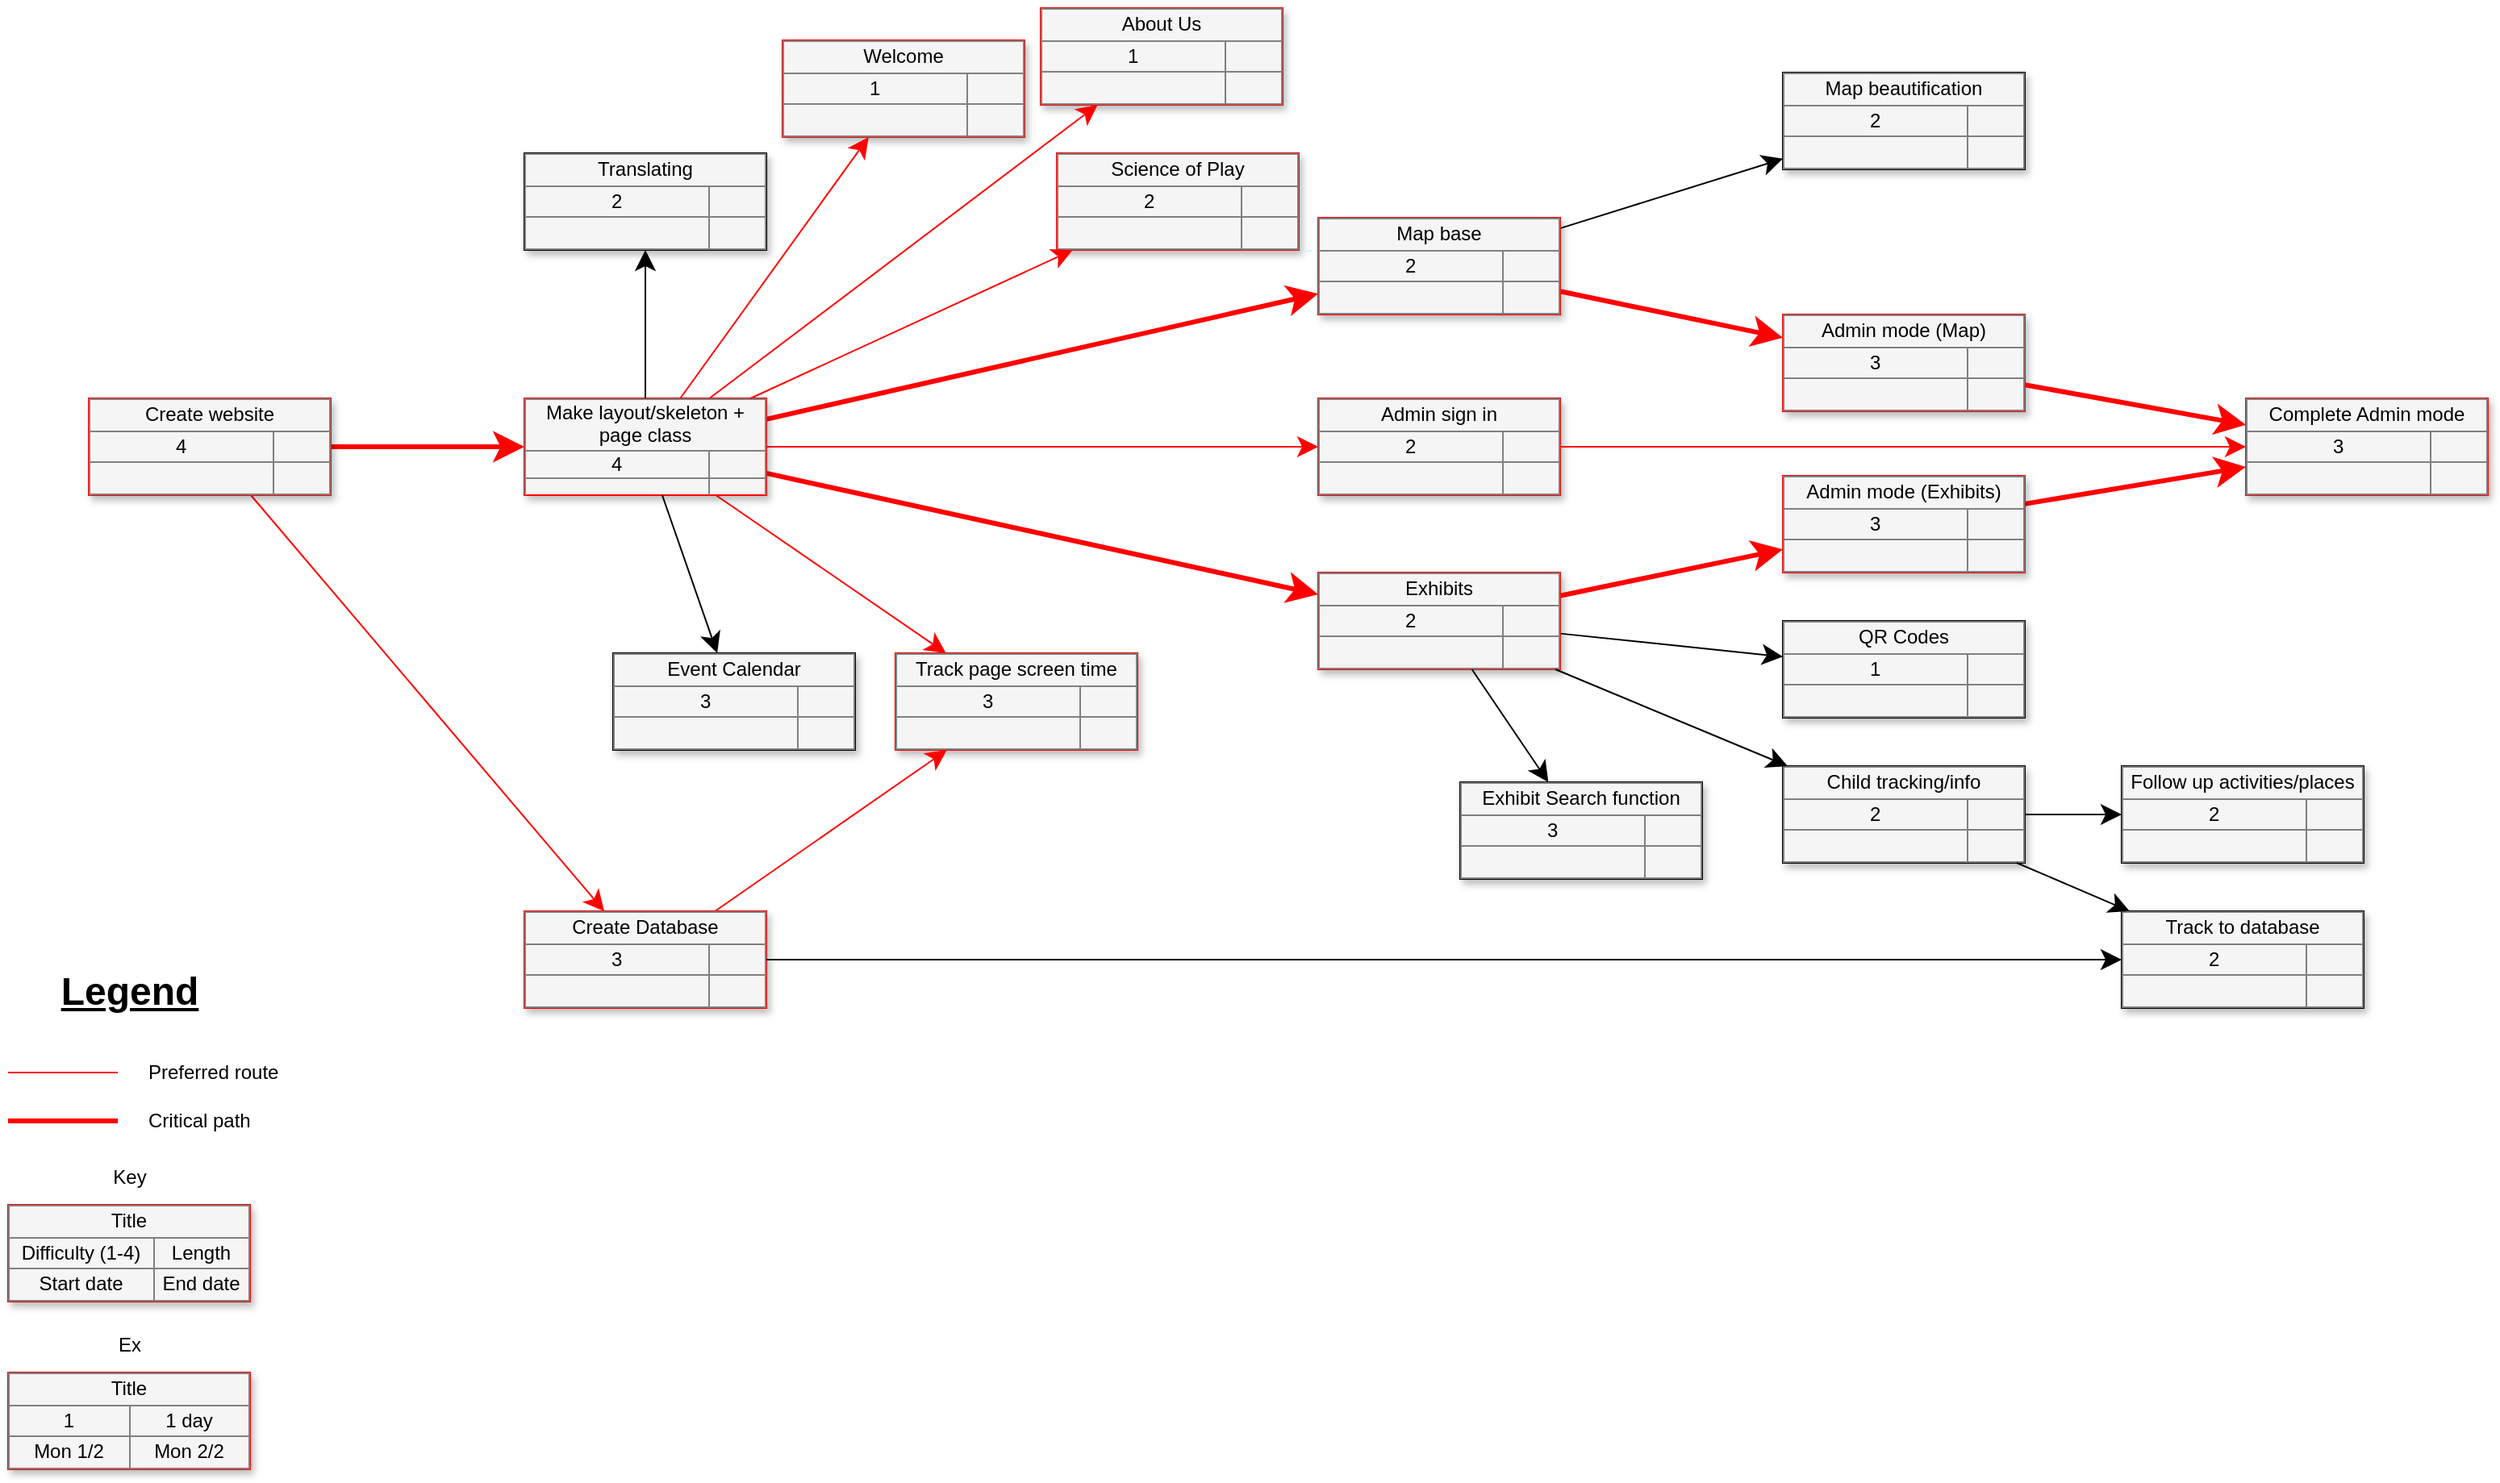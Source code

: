 <mxfile version="23.1.3" type="github">
  <diagram name="Page-1" id="J03XFwXeaJ3_T0vlT2W6">
    <mxGraphModel dx="2068" dy="908" grid="1" gridSize="10" guides="1" tooltips="1" connect="1" arrows="1" fold="1" page="1" pageScale="1" pageWidth="850" pageHeight="1100" math="0" shadow="0">
      <root>
        <mxCell id="0" />
        <mxCell id="1" parent="0" />
        <mxCell id="STabTnl1CdR23ZgxqfIc-58" style="edgeStyle=none;curved=1;html=1;startSize=10;endArrow=classic;endFill=1;endSize=10;strokeColor=#FF0000;strokeWidth=1;fontSize=12;" parent="1" source="STabTnl1CdR23ZgxqfIc-80" target="STabTnl1CdR23ZgxqfIc-75" edge="1">
          <mxGeometry relative="1" as="geometry" />
        </mxCell>
        <mxCell id="STabTnl1CdR23ZgxqfIc-59" style="edgeStyle=none;curved=1;html=1;startSize=10;endArrow=classic;endFill=1;endSize=10;strokeColor=#FF0000;strokeWidth=3;fontSize=12;" parent="1" source="STabTnl1CdR23ZgxqfIc-61" target="STabTnl1CdR23ZgxqfIc-80" edge="1">
          <mxGeometry relative="1" as="geometry" />
        </mxCell>
        <mxCell id="STabTnl1CdR23ZgxqfIc-60" style="edgeStyle=none;curved=1;html=1;startSize=10;endArrow=classic;endFill=1;endSize=10;strokeWidth=1;fontSize=12;strokeColor=#FF0000;" parent="1" source="STabTnl1CdR23ZgxqfIc-61" target="STabTnl1CdR23ZgxqfIc-83" edge="1">
          <mxGeometry relative="1" as="geometry" />
        </mxCell>
        <mxCell id="STabTnl1CdR23ZgxqfIc-61" value="&lt;table border=&quot;1&quot; width=&quot;100%&quot; style=&quot;width: 100% ; height: 100% ; border-collapse: collapse&quot;&gt;&lt;tbody&gt;&lt;tr&gt;&lt;td colspan=&quot;2&quot; align=&quot;center&quot;&gt;&lt;font style=&quot;font-size: 12px;&quot;&gt;Create website&lt;/font&gt;&lt;/td&gt;&lt;/tr&gt;&lt;tr&gt;&lt;td align=&quot;center&quot;&gt;4&lt;/td&gt;&lt;td align=&quot;center&quot;&gt;&lt;br&gt;&lt;/td&gt;&lt;/tr&gt;&lt;tr&gt;&lt;td align=&quot;center&quot;&gt;&lt;br&gt;&lt;/td&gt;&lt;td align=&quot;center&quot;&gt;&lt;br&gt;&lt;/td&gt;&lt;/tr&gt;&lt;/tbody&gt;&lt;/table&gt;" style="text;html=1;strokeColor=#FF0000;fillColor=#f5f5f5;overflow=fill;rounded=0;shadow=1;fontSize=12;align=center;" parent="1" vertex="1">
          <mxGeometry x="100" y="402" width="150" height="60" as="geometry" />
        </mxCell>
        <mxCell id="STabTnl1CdR23ZgxqfIc-62" style="edgeStyle=none;curved=1;html=1;startSize=10;endArrow=classic;endFill=1;endSize=10;strokeColor=#FF0000;strokeWidth=1;fontSize=12;" parent="1" edge="1">
          <mxGeometry relative="1" as="geometry">
            <mxPoint x="1512" y="970" as="targetPoint" />
          </mxGeometry>
        </mxCell>
        <mxCell id="STabTnl1CdR23ZgxqfIc-64" style="edgeStyle=none;curved=1;html=1;startSize=10;endArrow=classic;endFill=1;endSize=10;strokeColor=#FF0000;strokeWidth=1;fontSize=12;" parent="1" edge="1">
          <mxGeometry relative="1" as="geometry">
            <mxPoint x="1512" y="828" as="targetPoint" />
          </mxGeometry>
        </mxCell>
        <mxCell id="STabTnl1CdR23ZgxqfIc-67" style="edgeStyle=none;curved=1;html=1;startSize=10;endArrow=classic;endFill=1;endSize=10;strokeColor=#FF0000;strokeWidth=1;fontSize=12;" parent="1" edge="1">
          <mxGeometry relative="1" as="geometry">
            <mxPoint x="1512" y="656" as="targetPoint" />
          </mxGeometry>
        </mxCell>
        <mxCell id="STabTnl1CdR23ZgxqfIc-70" value="&lt;table border=&quot;1&quot; width=&quot;100%&quot; style=&quot;width: 100% ; height: 100% ; border-collapse: collapse&quot;&gt;&lt;tbody&gt;&lt;tr&gt;&lt;td colspan=&quot;2&quot; align=&quot;center&quot;&gt;Complete Admin mode&lt;/td&gt;&lt;/tr&gt;&lt;tr&gt;&lt;td align=&quot;center&quot;&gt;3&lt;/td&gt;&lt;td align=&quot;center&quot;&gt;&lt;/td&gt;&lt;/tr&gt;&lt;tr&gt;&lt;td align=&quot;center&quot;&gt;&lt;/td&gt;&lt;td align=&quot;center&quot;&gt;&lt;br&gt;&lt;/td&gt;&lt;/tr&gt;&lt;/tbody&gt;&lt;/table&gt;" style="text;html=1;strokeColor=#FF0000;fillColor=#f5f5f5;overflow=fill;rounded=0;shadow=1;fontSize=12;align=center;" parent="1" vertex="1">
          <mxGeometry x="1437" y="402" width="150" height="60" as="geometry" />
        </mxCell>
        <mxCell id="STabTnl1CdR23ZgxqfIc-72" value="&lt;table border=&quot;1&quot; width=&quot;100%&quot; style=&quot;width: 100% ; height: 100% ; border-collapse: collapse&quot;&gt;&lt;tbody&gt;&lt;tr&gt;&lt;td colspan=&quot;2&quot; align=&quot;center&quot;&gt;Track page screen time&lt;/td&gt;&lt;/tr&gt;&lt;tr&gt;&lt;td align=&quot;center&quot;&gt;3&lt;/td&gt;&lt;td align=&quot;center&quot;&gt;&lt;/td&gt;&lt;/tr&gt;&lt;tr&gt;&lt;td align=&quot;center&quot;&gt;&lt;/td&gt;&lt;td align=&quot;center&quot;&gt;&lt;br&gt;&lt;/td&gt;&lt;/tr&gt;&lt;/tbody&gt;&lt;/table&gt;" style="text;html=1;strokeColor=#FF0000;fillColor=#f5f5f5;overflow=fill;rounded=0;shadow=1;fontSize=12;align=center;" parent="1" vertex="1">
          <mxGeometry x="600" y="560" width="150" height="60" as="geometry" />
        </mxCell>
        <mxCell id="STabTnl1CdR23ZgxqfIc-73" style="edgeStyle=none;curved=1;html=1;startSize=10;endArrow=classic;endFill=1;endSize=10;strokeColor=#000000;strokeWidth=1;fontSize=12;" parent="1" source="STabTnl1CdR23ZgxqfIc-74" target="STabTnl1CdR23ZgxqfIc-96" edge="1">
          <mxGeometry relative="1" as="geometry" />
        </mxCell>
        <mxCell id="STabTnl1CdR23ZgxqfIc-74" value="&lt;table border=&quot;1&quot; width=&quot;100%&quot; style=&quot;width: 100% ; height: 100% ; border-collapse: collapse&quot;&gt;&lt;tbody&gt;&lt;tr&gt;&lt;td colspan=&quot;2&quot; align=&quot;center&quot;&gt;Exhibits&lt;/td&gt;&lt;/tr&gt;&lt;tr&gt;&lt;td align=&quot;center&quot;&gt;2&lt;/td&gt;&lt;td align=&quot;center&quot;&gt;&lt;/td&gt;&lt;/tr&gt;&lt;tr&gt;&lt;td align=&quot;center&quot;&gt;&lt;/td&gt;&lt;td align=&quot;center&quot;&gt;&lt;br&gt;&lt;/td&gt;&lt;/tr&gt;&lt;/tbody&gt;&lt;/table&gt;" style="text;html=1;strokeColor=#FF0000;fillColor=#f5f5f5;overflow=fill;rounded=0;shadow=1;fontSize=12;align=center;" parent="1" vertex="1">
          <mxGeometry x="862" y="510" width="150" height="60" as="geometry" />
        </mxCell>
        <mxCell id="STabTnl1CdR23ZgxqfIc-75" value="&lt;table border=&quot;1&quot; width=&quot;100%&quot; style=&quot;width: 100% ; height: 100% ; border-collapse: collapse&quot;&gt;&lt;tbody&gt;&lt;tr&gt;&lt;td colspan=&quot;2&quot; align=&quot;center&quot;&gt;Admin sign in&lt;/td&gt;&lt;/tr&gt;&lt;tr&gt;&lt;td align=&quot;center&quot;&gt;2&lt;/td&gt;&lt;td align=&quot;center&quot;&gt;&lt;br&gt;&lt;/td&gt;&lt;/tr&gt;&lt;tr&gt;&lt;td align=&quot;center&quot;&gt;&lt;/td&gt;&lt;td align=&quot;center&quot;&gt;&lt;br&gt;&lt;/td&gt;&lt;/tr&gt;&lt;/tbody&gt;&lt;/table&gt;" style="text;html=1;strokeColor=#FF0000;fillColor=#f5f5f5;overflow=fill;rounded=0;shadow=1;fontSize=12;align=center;" parent="1" vertex="1">
          <mxGeometry x="862" y="402" width="150" height="60" as="geometry" />
        </mxCell>
        <mxCell id="STabTnl1CdR23ZgxqfIc-76" style="edgeStyle=none;curved=1;html=1;startSize=10;endArrow=classic;endFill=1;endSize=10;strokeColor=#FF0000;strokeWidth=3;fontSize=12;" parent="1" source="STabTnl1CdR23ZgxqfIc-80" target="STabTnl1CdR23ZgxqfIc-85" edge="1">
          <mxGeometry relative="1" as="geometry" />
        </mxCell>
        <mxCell id="STabTnl1CdR23ZgxqfIc-77" style="edgeStyle=none;curved=1;html=1;startSize=10;endArrow=classic;endFill=1;endSize=10;strokeColor=#FF0000;strokeWidth=3;fontSize=12;" parent="1" source="STabTnl1CdR23ZgxqfIc-80" target="STabTnl1CdR23ZgxqfIc-74" edge="1">
          <mxGeometry relative="1" as="geometry">
            <mxPoint x="527" y="797.751" as="sourcePoint" />
          </mxGeometry>
        </mxCell>
        <mxCell id="STabTnl1CdR23ZgxqfIc-79" style="edgeStyle=none;curved=1;html=1;startSize=10;endArrow=classic;endFill=1;endSize=10;strokeWidth=1;fontSize=12;strokeColor=#FF0000;" parent="1" source="STabTnl1CdR23ZgxqfIc-80" target="STabTnl1CdR23ZgxqfIc-72" edge="1">
          <mxGeometry relative="1" as="geometry" />
        </mxCell>
        <mxCell id="STabTnl1CdR23ZgxqfIc-80" value="&lt;table border=&quot;1&quot; width=&quot;100%&quot; style=&quot;width: 100% ; height: 100% ; border-collapse: collapse&quot;&gt;&lt;tbody&gt;&lt;tr&gt;&lt;td colspan=&quot;2&quot; align=&quot;center&quot;&gt;Make layout/skeleton +&lt;br&gt;page class&lt;/td&gt;&lt;/tr&gt;&lt;tr&gt;&lt;td align=&quot;center&quot;&gt;4&lt;/td&gt;&lt;td align=&quot;center&quot;&gt;&lt;br&gt;&lt;/td&gt;&lt;/tr&gt;&lt;tr&gt;&lt;td align=&quot;center&quot;&gt;&lt;/td&gt;&lt;td align=&quot;center&quot;&gt;&lt;br&gt;&lt;/td&gt;&lt;/tr&gt;&lt;/tbody&gt;&lt;/table&gt;" style="text;html=1;strokeColor=#FF0000;fillColor=#f5f5f5;overflow=fill;rounded=0;shadow=1;fontSize=12;align=center;" parent="1" vertex="1">
          <mxGeometry x="370" y="402.0" width="150" height="60" as="geometry" />
        </mxCell>
        <mxCell id="STabTnl1CdR23ZgxqfIc-82" style="edgeStyle=none;curved=1;html=1;startSize=10;endArrow=classic;endFill=1;endSize=10;strokeWidth=1;fontSize=12;strokeColor=#FF0000;" parent="1" source="STabTnl1CdR23ZgxqfIc-83" target="STabTnl1CdR23ZgxqfIc-72" edge="1">
          <mxGeometry relative="1" as="geometry" />
        </mxCell>
        <mxCell id="STabTnl1CdR23ZgxqfIc-83" value="&lt;table border=&quot;1&quot; width=&quot;100%&quot; style=&quot;width: 100% ; height: 100% ; border-collapse: collapse&quot;&gt;&lt;tbody&gt;&lt;tr&gt;&lt;td colspan=&quot;2&quot; align=&quot;center&quot;&gt;Create Database&lt;/td&gt;&lt;/tr&gt;&lt;tr&gt;&lt;td align=&quot;center&quot;&gt;3&lt;/td&gt;&lt;td align=&quot;center&quot;&gt;&lt;br&gt;&lt;/td&gt;&lt;/tr&gt;&lt;tr&gt;&lt;td align=&quot;center&quot;&gt;&lt;/td&gt;&lt;td align=&quot;center&quot;&gt;&lt;br&gt;&lt;/td&gt;&lt;/tr&gt;&lt;/tbody&gt;&lt;/table&gt;" style="text;html=1;strokeColor=#FF0000;fillColor=#f5f5f5;overflow=fill;rounded=0;shadow=1;fontSize=12;align=center;" parent="1" vertex="1">
          <mxGeometry x="370" y="720" width="150" height="60" as="geometry" />
        </mxCell>
        <mxCell id="STabTnl1CdR23ZgxqfIc-84" style="edgeStyle=none;curved=1;html=1;startSize=10;endArrow=classic;endFill=1;endSize=10;strokeColor=#000000;strokeWidth=1;fontSize=12;" parent="1" source="STabTnl1CdR23ZgxqfIc-85" target="STabTnl1CdR23ZgxqfIc-94" edge="1">
          <mxGeometry relative="1" as="geometry" />
        </mxCell>
        <mxCell id="STabTnl1CdR23ZgxqfIc-85" value="&lt;table border=&quot;1&quot; width=&quot;100%&quot; style=&quot;width: 100% ; height: 100% ; border-collapse: collapse&quot;&gt;&lt;tbody&gt;&lt;tr&gt;&lt;td colspan=&quot;2&quot; align=&quot;center&quot;&gt;Map base&lt;/td&gt;&lt;/tr&gt;&lt;tr&gt;&lt;td align=&quot;center&quot;&gt;2&lt;/td&gt;&lt;td align=&quot;center&quot;&gt;&lt;/td&gt;&lt;/tr&gt;&lt;tr&gt;&lt;td align=&quot;center&quot;&gt;&lt;/td&gt;&lt;td align=&quot;center&quot;&gt;&lt;br&gt;&lt;/td&gt;&lt;/tr&gt;&lt;/tbody&gt;&lt;/table&gt;" style="text;html=1;strokeColor=#FF0000;fillColor=#f5f5f5;overflow=fill;rounded=0;shadow=1;fontSize=12;align=center;" parent="1" vertex="1">
          <mxGeometry x="862" y="290" width="150" height="60" as="geometry" />
        </mxCell>
        <mxCell id="STabTnl1CdR23ZgxqfIc-88" style="edgeStyle=none;curved=1;html=1;startSize=10;endArrow=classic;endFill=1;endSize=10;strokeColor=#FF0000;strokeWidth=3;fontSize=12;" parent="1" source="STabTnl1CdR23ZgxqfIc-89" target="STabTnl1CdR23ZgxqfIc-70" edge="1">
          <mxGeometry relative="1" as="geometry">
            <mxPoint x="1358.357" y="792" as="targetPoint" />
          </mxGeometry>
        </mxCell>
        <mxCell id="STabTnl1CdR23ZgxqfIc-89" value="&lt;table border=&quot;1&quot; width=&quot;100%&quot; style=&quot;width: 100% ; height: 100% ; border-collapse: collapse&quot;&gt;&lt;tbody&gt;&lt;tr&gt;&lt;td colspan=&quot;2&quot; align=&quot;center&quot;&gt;Admin mode (Exhibits)&lt;/td&gt;&lt;/tr&gt;&lt;tr&gt;&lt;td align=&quot;center&quot;&gt;3&lt;/td&gt;&lt;td align=&quot;center&quot;&gt;&lt;/td&gt;&lt;/tr&gt;&lt;tr&gt;&lt;td align=&quot;center&quot;&gt;&lt;/td&gt;&lt;td align=&quot;center&quot;&gt;&lt;br&gt;&lt;/td&gt;&lt;/tr&gt;&lt;/tbody&gt;&lt;/table&gt;" style="text;html=1;strokeColor=#FF0000;fillColor=#f5f5f5;overflow=fill;rounded=0;shadow=1;fontSize=12;align=center;" parent="1" vertex="1">
          <mxGeometry x="1150" y="450" width="150" height="60" as="geometry" />
        </mxCell>
        <mxCell id="STabTnl1CdR23ZgxqfIc-94" value="&lt;table border=&quot;1&quot; width=&quot;100%&quot; style=&quot;width: 100% ; height: 100% ; border-collapse: collapse&quot;&gt;&lt;tbody&gt;&lt;tr&gt;&lt;td colspan=&quot;2&quot; align=&quot;center&quot;&gt;&lt;font style=&quot;font-size: 12px&quot;&gt;Map beautification&lt;/font&gt;&lt;/td&gt;&lt;/tr&gt;&lt;tr&gt;&lt;td align=&quot;center&quot;&gt;2&lt;/td&gt;&lt;td align=&quot;center&quot;&gt;&lt;/td&gt;&lt;/tr&gt;&lt;tr&gt;&lt;td align=&quot;center&quot;&gt;&lt;/td&gt;&lt;td align=&quot;center&quot;&gt;&lt;br&gt;&lt;/td&gt;&lt;/tr&gt;&lt;/tbody&gt;&lt;/table&gt;" style="text;html=1;strokeColor=#000000;fillColor=#f5f5f5;overflow=fill;rounded=0;shadow=1;fontSize=12;align=center;" parent="1" vertex="1">
          <mxGeometry x="1150" y="200" width="150" height="60" as="geometry" />
        </mxCell>
        <mxCell id="STabTnl1CdR23ZgxqfIc-95" style="edgeStyle=none;curved=1;html=1;startSize=10;endArrow=classic;endFill=1;endSize=10;strokeColor=#FF0000;strokeWidth=3;fontSize=12;" parent="1" source="STabTnl1CdR23ZgxqfIc-74" target="STabTnl1CdR23ZgxqfIc-89" edge="1">
          <mxGeometry relative="1" as="geometry" />
        </mxCell>
        <mxCell id="STabTnl1CdR23ZgxqfIc-96" value="&lt;table border=&quot;1&quot; width=&quot;100%&quot; style=&quot;width: 100% ; height: 100% ; border-collapse: collapse&quot;&gt;&lt;tbody&gt;&lt;tr&gt;&lt;td colspan=&quot;2&quot; align=&quot;center&quot;&gt;QR Codes&lt;/td&gt;&lt;/tr&gt;&lt;tr&gt;&lt;td align=&quot;center&quot;&gt;1&lt;/td&gt;&lt;td align=&quot;center&quot;&gt;&lt;br&gt;&lt;/td&gt;&lt;/tr&gt;&lt;tr&gt;&lt;td align=&quot;center&quot;&gt;&lt;/td&gt;&lt;td align=&quot;center&quot;&gt;&lt;br&gt;&lt;/td&gt;&lt;/tr&gt;&lt;/tbody&gt;&lt;/table&gt;" style="text;html=1;strokeColor=#000000;fillColor=#f5f5f5;overflow=fill;rounded=0;shadow=1;fontSize=12;align=center;" parent="1" vertex="1">
          <mxGeometry x="1150" y="540" width="150" height="60" as="geometry" />
        </mxCell>
        <mxCell id="STabTnl1CdR23ZgxqfIc-99" style="edgeStyle=none;curved=1;html=1;startSize=10;endArrow=classic;endFill=1;endSize=10;strokeWidth=1;fontSize=12;" parent="1" edge="1">
          <mxGeometry relative="1" as="geometry">
            <mxPoint x="1012" y="1000" as="sourcePoint" />
          </mxGeometry>
        </mxCell>
        <mxCell id="STabTnl1CdR23ZgxqfIc-101" style="edgeStyle=none;curved=1;html=1;startSize=10;endArrow=classic;endFill=1;endSize=10;strokeWidth=1;fontSize=12;" parent="1" edge="1">
          <mxGeometry relative="1" as="geometry">
            <mxPoint x="1325" y="1000" as="sourcePoint" />
          </mxGeometry>
        </mxCell>
        <mxCell id="STabTnl1CdR23ZgxqfIc-109" value="" style="line;strokeWidth=1;html=1;rounded=1;fontSize=12;align=center;verticalAlign=middle;strokeColor=#FF0000;endFill=1;endArrow=classic;endSize=10;startSize=10;" parent="1" vertex="1">
          <mxGeometry x="50" y="815" width="68" height="10" as="geometry" />
        </mxCell>
        <mxCell id="STabTnl1CdR23ZgxqfIc-110" value="Preferred route" style="text;html=1;strokeColor=none;fillColor=none;align=left;verticalAlign=middle;whiteSpace=wrap;rounded=0;shadow=1;fontSize=12;" parent="1" vertex="1">
          <mxGeometry x="135" y="810" width="143" height="20" as="geometry" />
        </mxCell>
        <mxCell id="STabTnl1CdR23ZgxqfIc-114" value="&lt;table border=&quot;1&quot; width=&quot;100%&quot; style=&quot;width: 100% ; height: 100% ; border-collapse: collapse&quot;&gt;&lt;tbody&gt;&lt;tr&gt;&lt;td colspan=&quot;2&quot; align=&quot;center&quot;&gt;Child tracking/info&lt;/td&gt;&lt;/tr&gt;&lt;tr&gt;&lt;td align=&quot;center&quot;&gt;2&lt;/td&gt;&lt;td align=&quot;center&quot;&gt;&lt;br&gt;&lt;/td&gt;&lt;/tr&gt;&lt;tr&gt;&lt;td align=&quot;center&quot;&gt;&lt;/td&gt;&lt;td align=&quot;center&quot;&gt;&lt;br&gt;&lt;/td&gt;&lt;/tr&gt;&lt;/tbody&gt;&lt;/table&gt;" style="text;html=1;strokeColor=#000000;fillColor=#f5f5f5;overflow=fill;rounded=0;shadow=1;fontSize=12;align=center;" parent="1" vertex="1">
          <mxGeometry x="1150" y="630" width="150" height="60" as="geometry" />
        </mxCell>
        <mxCell id="STabTnl1CdR23ZgxqfIc-115" style="edgeStyle=none;curved=1;html=1;startSize=10;endArrow=classic;endFill=1;endSize=10;strokeColor=#000000;strokeWidth=1;fontSize=12;" parent="1" source="STabTnl1CdR23ZgxqfIc-74" target="STabTnl1CdR23ZgxqfIc-114" edge="1">
          <mxGeometry relative="1" as="geometry">
            <mxPoint x="982" y="605" as="sourcePoint" />
            <mxPoint x="1010" y="615" as="targetPoint" />
          </mxGeometry>
        </mxCell>
        <mxCell id="STabTnl1CdR23ZgxqfIc-116" value="&lt;table border=&quot;1&quot; width=&quot;100%&quot; style=&quot;width: 100% ; height: 100% ; border-collapse: collapse&quot;&gt;&lt;tbody&gt;&lt;tr&gt;&lt;td colspan=&quot;2&quot; align=&quot;center&quot;&gt;Follow up activities/places&lt;/td&gt;&lt;/tr&gt;&lt;tr&gt;&lt;td align=&quot;center&quot;&gt;2&lt;/td&gt;&lt;td align=&quot;center&quot;&gt;&lt;br&gt;&lt;/td&gt;&lt;/tr&gt;&lt;tr&gt;&lt;td align=&quot;center&quot;&gt;&lt;/td&gt;&lt;td align=&quot;center&quot;&gt;&lt;br&gt;&lt;/td&gt;&lt;/tr&gt;&lt;/tbody&gt;&lt;/table&gt;" style="text;html=1;strokeColor=#000000;fillColor=#f5f5f5;overflow=fill;rounded=0;shadow=1;fontSize=12;align=center;" parent="1" vertex="1">
          <mxGeometry x="1360" y="630" width="150" height="60" as="geometry" />
        </mxCell>
        <mxCell id="STabTnl1CdR23ZgxqfIc-117" style="edgeStyle=none;curved=1;html=1;startSize=10;endArrow=classic;endFill=1;endSize=10;strokeColor=#000000;strokeWidth=1;fontSize=12;" parent="1" source="STabTnl1CdR23ZgxqfIc-114" target="STabTnl1CdR23ZgxqfIc-116" edge="1">
          <mxGeometry relative="1" as="geometry">
            <mxPoint x="1036.5" y="702" as="sourcePoint" />
            <mxPoint x="1096.5" y="703" as="targetPoint" />
          </mxGeometry>
        </mxCell>
        <mxCell id="STabTnl1CdR23ZgxqfIc-118" value="&lt;table border=&quot;1&quot; width=&quot;100%&quot; style=&quot;width: 100% ; height: 100% ; border-collapse: collapse&quot;&gt;&lt;tbody&gt;&lt;tr&gt;&lt;td colspan=&quot;2&quot; align=&quot;center&quot;&gt;Admin mode (Map)&lt;/td&gt;&lt;/tr&gt;&lt;tr&gt;&lt;td align=&quot;center&quot;&gt;3&lt;/td&gt;&lt;td align=&quot;center&quot;&gt;&lt;br&gt;&lt;/td&gt;&lt;/tr&gt;&lt;tr&gt;&lt;td align=&quot;center&quot;&gt;&lt;/td&gt;&lt;td align=&quot;center&quot;&gt;&lt;br&gt;&lt;/td&gt;&lt;/tr&gt;&lt;/tbody&gt;&lt;/table&gt;" style="text;html=1;strokeColor=#FF0000;fillColor=#f5f5f5;overflow=fill;rounded=0;shadow=1;fontSize=12;align=center;" parent="1" vertex="1">
          <mxGeometry x="1150" y="350" width="150" height="60" as="geometry" />
        </mxCell>
        <mxCell id="STabTnl1CdR23ZgxqfIc-119" style="edgeStyle=none;curved=1;html=1;startSize=10;endArrow=classic;endFill=1;endSize=10;strokeColor=#FF0000;strokeWidth=3;fontSize=12;" parent="1" source="STabTnl1CdR23ZgxqfIc-85" target="STabTnl1CdR23ZgxqfIc-118" edge="1">
          <mxGeometry relative="1" as="geometry">
            <mxPoint x="1157" y="444" as="sourcePoint" />
            <mxPoint x="1217" y="445" as="targetPoint" />
          </mxGeometry>
        </mxCell>
        <mxCell id="STabTnl1CdR23ZgxqfIc-120" style="edgeStyle=none;curved=1;html=1;startSize=10;endArrow=classic;endFill=1;endSize=10;strokeColor=#FF0000;strokeWidth=3;fontSize=12;" parent="1" source="STabTnl1CdR23ZgxqfIc-118" target="STabTnl1CdR23ZgxqfIc-70" edge="1">
          <mxGeometry relative="1" as="geometry">
            <mxPoint x="1509" y="332" as="sourcePoint" />
            <mxPoint x="1518" y="412" as="targetPoint" />
          </mxGeometry>
        </mxCell>
        <mxCell id="STabTnl1CdR23ZgxqfIc-122" style="edgeStyle=none;curved=1;html=1;startSize=10;endArrow=classic;endFill=1;endSize=10;strokeColor=#FF0000;strokeWidth=1;fontSize=12;" parent="1" source="STabTnl1CdR23ZgxqfIc-75" target="STabTnl1CdR23ZgxqfIc-70" edge="1">
          <mxGeometry relative="1" as="geometry">
            <mxPoint x="1509" y="332" as="sourcePoint" />
            <mxPoint x="1518" y="412" as="targetPoint" />
          </mxGeometry>
        </mxCell>
        <mxCell id="STabTnl1CdR23ZgxqfIc-124" style="edgeStyle=none;curved=1;html=1;startSize=10;endArrow=classic;endFill=1;endSize=10;strokeColor=#000000;strokeWidth=1;fontSize=12;" parent="1" source="STabTnl1CdR23ZgxqfIc-83" target="STabTnl1CdR23ZgxqfIc-125" edge="1">
          <mxGeometry relative="1" as="geometry">
            <mxPoint x="670" y="820" as="sourcePoint" />
            <mxPoint x="753" y="858" as="targetPoint" />
          </mxGeometry>
        </mxCell>
        <mxCell id="STabTnl1CdR23ZgxqfIc-125" value="&lt;table border=&quot;1&quot; width=&quot;100%&quot; style=&quot;width: 100% ; height: 100% ; border-collapse: collapse&quot;&gt;&lt;tbody&gt;&lt;tr&gt;&lt;td colspan=&quot;2&quot; align=&quot;center&quot;&gt;Track to database&lt;/td&gt;&lt;/tr&gt;&lt;tr&gt;&lt;td align=&quot;center&quot;&gt;2&lt;/td&gt;&lt;td align=&quot;center&quot;&gt;&lt;br&gt;&lt;/td&gt;&lt;/tr&gt;&lt;tr&gt;&lt;td align=&quot;center&quot;&gt;&lt;/td&gt;&lt;td align=&quot;center&quot;&gt;&lt;br&gt;&lt;/td&gt;&lt;/tr&gt;&lt;/tbody&gt;&lt;/table&gt;" style="text;html=1;strokeColor=#000000;fillColor=#f5f5f5;overflow=fill;rounded=0;shadow=1;fontSize=12;align=center;" parent="1" vertex="1">
          <mxGeometry x="1360" y="720" width="150" height="60" as="geometry" />
        </mxCell>
        <mxCell id="STabTnl1CdR23ZgxqfIc-126" style="edgeStyle=none;curved=1;html=1;startSize=10;endArrow=classic;endFill=1;endSize=10;strokeColor=#000000;strokeWidth=1;fontSize=12;" parent="1" source="STabTnl1CdR23ZgxqfIc-114" target="STabTnl1CdR23ZgxqfIc-125" edge="1">
          <mxGeometry relative="1" as="geometry">
            <mxPoint x="570" y="810" as="sourcePoint" />
            <mxPoint x="920" y="818" as="targetPoint" />
          </mxGeometry>
        </mxCell>
        <mxCell id="STabTnl1CdR23ZgxqfIc-128" value="&lt;table border=&quot;1&quot; width=&quot;100%&quot; style=&quot;width: 100% ; height: 100% ; border-collapse: collapse&quot;&gt;&lt;tbody&gt;&lt;tr&gt;&lt;td colspan=&quot;2&quot; align=&quot;center&quot;&gt;Welcome&lt;/td&gt;&lt;/tr&gt;&lt;tr&gt;&lt;td align=&quot;center&quot;&gt;1&lt;/td&gt;&lt;td align=&quot;center&quot;&gt;&lt;/td&gt;&lt;/tr&gt;&lt;tr&gt;&lt;td align=&quot;center&quot;&gt;&lt;/td&gt;&lt;td align=&quot;center&quot;&gt;&lt;br&gt;&lt;/td&gt;&lt;/tr&gt;&lt;/tbody&gt;&lt;/table&gt;" style="text;html=1;strokeColor=#FF0000;fillColor=#f5f5f5;overflow=fill;rounded=0;shadow=1;fontSize=12;align=center;" parent="1" vertex="1">
          <mxGeometry x="530" y="180" width="150" height="60" as="geometry" />
        </mxCell>
        <mxCell id="STabTnl1CdR23ZgxqfIc-129" value="&lt;table border=&quot;1&quot; width=&quot;100%&quot; style=&quot;width: 100% ; height: 100% ; border-collapse: collapse&quot;&gt;&lt;tbody&gt;&lt;tr&gt;&lt;td colspan=&quot;2&quot; align=&quot;center&quot;&gt;About Us&lt;/td&gt;&lt;/tr&gt;&lt;tr&gt;&lt;td align=&quot;center&quot;&gt;1&lt;/td&gt;&lt;td align=&quot;center&quot;&gt;&lt;/td&gt;&lt;/tr&gt;&lt;tr&gt;&lt;td align=&quot;center&quot;&gt;&lt;/td&gt;&lt;td align=&quot;center&quot;&gt;&lt;br&gt;&lt;/td&gt;&lt;/tr&gt;&lt;/tbody&gt;&lt;/table&gt;" style="text;html=1;strokeColor=#FF0000;fillColor=#f5f5f5;overflow=fill;rounded=0;shadow=1;fontSize=12;align=center;" parent="1" vertex="1">
          <mxGeometry x="690" y="160" width="150" height="60" as="geometry" />
        </mxCell>
        <mxCell id="STabTnl1CdR23ZgxqfIc-130" value="&lt;table border=&quot;1&quot; width=&quot;100%&quot; style=&quot;width: 100% ; height: 100% ; border-collapse: collapse&quot;&gt;&lt;tbody&gt;&lt;tr&gt;&lt;td colspan=&quot;2&quot; align=&quot;center&quot;&gt;Science of Play&lt;/td&gt;&lt;/tr&gt;&lt;tr&gt;&lt;td align=&quot;center&quot;&gt;2&lt;/td&gt;&lt;td align=&quot;center&quot;&gt;&lt;/td&gt;&lt;/tr&gt;&lt;tr&gt;&lt;td align=&quot;center&quot;&gt;&lt;/td&gt;&lt;td align=&quot;center&quot;&gt;&lt;br&gt;&lt;/td&gt;&lt;/tr&gt;&lt;/tbody&gt;&lt;/table&gt;" style="text;html=1;strokeColor=#FF0000;fillColor=#f5f5f5;overflow=fill;rounded=0;shadow=1;fontSize=12;align=center;" parent="1" vertex="1">
          <mxGeometry x="700" y="250" width="150" height="60" as="geometry" />
        </mxCell>
        <mxCell id="STabTnl1CdR23ZgxqfIc-131" style="edgeStyle=none;curved=1;html=1;startSize=10;endArrow=classic;endFill=1;endSize=10;strokeColor=#FF0000;strokeWidth=1;fontSize=12;" parent="1" source="STabTnl1CdR23ZgxqfIc-80" target="STabTnl1CdR23ZgxqfIc-128" edge="1">
          <mxGeometry relative="1" as="geometry">
            <mxPoint x="560" y="382" as="sourcePoint" />
            <mxPoint x="830" y="260" as="targetPoint" />
          </mxGeometry>
        </mxCell>
        <mxCell id="STabTnl1CdR23ZgxqfIc-132" style="edgeStyle=none;curved=1;html=1;startSize=10;endArrow=classic;endFill=1;endSize=10;strokeColor=#FF0000;strokeWidth=1;fontSize=12;" parent="1" source="STabTnl1CdR23ZgxqfIc-80" target="STabTnl1CdR23ZgxqfIc-130" edge="1">
          <mxGeometry relative="1" as="geometry">
            <mxPoint x="640" y="412" as="sourcePoint" />
            <mxPoint x="910" y="290" as="targetPoint" />
          </mxGeometry>
        </mxCell>
        <mxCell id="STabTnl1CdR23ZgxqfIc-133" style="edgeStyle=none;curved=1;html=1;startSize=10;endArrow=classic;endFill=1;endSize=10;strokeColor=#FF0000;strokeWidth=1;fontSize=12;" parent="1" source="STabTnl1CdR23ZgxqfIc-80" target="STabTnl1CdR23ZgxqfIc-129" edge="1">
          <mxGeometry relative="1" as="geometry">
            <mxPoint x="631" y="432" as="sourcePoint" />
            <mxPoint x="901" y="310" as="targetPoint" />
          </mxGeometry>
        </mxCell>
        <mxCell id="STabTnl1CdR23ZgxqfIc-135" value="&lt;table border=&quot;1&quot; width=&quot;100%&quot; style=&quot;width: 100% ; height: 100% ; border-collapse: collapse&quot;&gt;&lt;tbody&gt;&lt;tr&gt;&lt;td colspan=&quot;2&quot; align=&quot;center&quot;&gt;&lt;font style=&quot;font-size: 12px;&quot;&gt;Title&lt;/font&gt;&lt;/td&gt;&lt;/tr&gt;&lt;tr&gt;&lt;td align=&quot;center&quot;&gt;&lt;font style=&quot;font-size: 12px;&quot;&gt;1&lt;/font&gt;&lt;/td&gt;&lt;td align=&quot;center&quot;&gt;&lt;font style=&quot;font-size: 12px;&quot;&gt;1 day&lt;/font&gt;&lt;/td&gt;&lt;/tr&gt;&lt;tr&gt;&lt;td align=&quot;center&quot;&gt;&lt;font style=&quot;font-size: 12px;&quot;&gt;Mon 1/2&lt;/font&gt;&lt;/td&gt;&lt;td align=&quot;center&quot;&gt;&lt;font style=&quot;font-size: 12px;&quot;&gt;Mon 2/2&lt;/font&gt;&lt;/td&gt;&lt;/tr&gt;&lt;/tbody&gt;&lt;/table&gt;" style="text;html=1;strokeColor=#FF0000;fillColor=#f5f5f5;overflow=fill;rounded=0;shadow=1;fontSize=12;align=center;" parent="1" vertex="1">
          <mxGeometry x="50" y="1006" width="150" height="60" as="geometry" />
        </mxCell>
        <mxCell id="STabTnl1CdR23ZgxqfIc-136" value="&lt;table border=&quot;1&quot; width=&quot;100%&quot; style=&quot;width: 100% ; height: 100% ; border-collapse: collapse&quot;&gt;&lt;tbody&gt;&lt;tr&gt;&lt;td colspan=&quot;2&quot; align=&quot;center&quot;&gt;&lt;font style=&quot;font-size: 12px;&quot;&gt;Title&lt;/font&gt;&lt;/td&gt;&lt;/tr&gt;&lt;tr&gt;&lt;td align=&quot;center&quot;&gt;Difficulty (1-4)&lt;/td&gt;&lt;td align=&quot;center&quot;&gt;Length&lt;/td&gt;&lt;/tr&gt;&lt;tr&gt;&lt;td align=&quot;center&quot;&gt;Start date&lt;/td&gt;&lt;td align=&quot;center&quot;&gt;&lt;font style=&quot;font-size: 12px;&quot;&gt;End date&lt;/font&gt;&lt;/td&gt;&lt;/tr&gt;&lt;/tbody&gt;&lt;/table&gt;" style="text;html=1;strokeColor=#FF0000;fillColor=#f5f5f5;overflow=fill;rounded=0;shadow=1;fontSize=12;align=center;" parent="1" vertex="1">
          <mxGeometry x="50" y="902" width="150" height="60" as="geometry" />
        </mxCell>
        <mxCell id="STabTnl1CdR23ZgxqfIc-140" value="" style="line;strokeWidth=3;html=1;rounded=1;fontSize=12;align=center;verticalAlign=middle;strokeColor=#FF0000;endFill=1;endArrow=classic;endSize=10;startSize=10;" parent="1" vertex="1">
          <mxGeometry x="50" y="845" width="68" height="10" as="geometry" />
        </mxCell>
        <mxCell id="STabTnl1CdR23ZgxqfIc-141" value="Critical path" style="text;html=1;strokeColor=none;fillColor=none;align=left;verticalAlign=middle;whiteSpace=wrap;rounded=0;shadow=1;fontSize=12;" parent="1" vertex="1">
          <mxGeometry x="135" y="840" width="143" height="20" as="geometry" />
        </mxCell>
        <mxCell id="STabTnl1CdR23ZgxqfIc-142" value="Key" style="text;html=1;align=center;verticalAlign=middle;resizable=0;points=[];autosize=1;strokeColor=none;fillColor=none;" parent="1" vertex="1">
          <mxGeometry x="105" y="870" width="40" height="30" as="geometry" />
        </mxCell>
        <mxCell id="STabTnl1CdR23ZgxqfIc-143" value="Ex" style="text;html=1;align=center;verticalAlign=middle;resizable=0;points=[];autosize=1;strokeColor=none;fillColor=none;" parent="1" vertex="1">
          <mxGeometry x="105" y="974" width="40" height="30" as="geometry" />
        </mxCell>
        <mxCell id="STabTnl1CdR23ZgxqfIc-144" value="&lt;font style=&quot;font-size: 24px;&quot;&gt;&lt;b style=&quot;&quot;&gt;&lt;u style=&quot;&quot;&gt;Legend&lt;/u&gt;&lt;/b&gt;&lt;/font&gt;" style="text;html=1;align=center;verticalAlign=middle;resizable=0;points=[];autosize=1;strokeColor=none;fillColor=none;" parent="1" vertex="1">
          <mxGeometry x="70" y="750" width="110" height="40" as="geometry" />
        </mxCell>
        <mxCell id="p2msKfVMwvJ68Cgiwytm-1" value="&lt;table border=&quot;1&quot; width=&quot;100%&quot; style=&quot;width: 100% ; height: 100% ; border-collapse: collapse&quot;&gt;&lt;tbody&gt;&lt;tr&gt;&lt;td colspan=&quot;2&quot; align=&quot;center&quot;&gt;Exhibit Search function&lt;/td&gt;&lt;/tr&gt;&lt;tr&gt;&lt;td align=&quot;center&quot;&gt;3&lt;/td&gt;&lt;td align=&quot;center&quot;&gt;&lt;/td&gt;&lt;/tr&gt;&lt;tr&gt;&lt;td align=&quot;center&quot;&gt;&lt;/td&gt;&lt;td align=&quot;center&quot;&gt;&lt;br&gt;&lt;/td&gt;&lt;/tr&gt;&lt;/tbody&gt;&lt;/table&gt;" style="text;html=1;strokeColor=#000000;fillColor=#f5f5f5;overflow=fill;rounded=0;shadow=1;fontSize=12;align=center;" vertex="1" parent="1">
          <mxGeometry x="950" y="640" width="150" height="60" as="geometry" />
        </mxCell>
        <mxCell id="p2msKfVMwvJ68Cgiwytm-2" style="edgeStyle=none;curved=1;html=1;startSize=10;endArrow=classic;endFill=1;endSize=10;strokeColor=#000000;strokeWidth=1;fontSize=12;" edge="1" parent="1" source="STabTnl1CdR23ZgxqfIc-74" target="p2msKfVMwvJ68Cgiwytm-1">
          <mxGeometry relative="1" as="geometry">
            <mxPoint x="1022" y="611" as="sourcePoint" />
            <mxPoint x="1160" y="649" as="targetPoint" />
          </mxGeometry>
        </mxCell>
        <mxCell id="p2msKfVMwvJ68Cgiwytm-3" value="&lt;table border=&quot;1&quot; width=&quot;100%&quot; style=&quot;width: 100% ; height: 100% ; border-collapse: collapse&quot;&gt;&lt;tbody&gt;&lt;tr&gt;&lt;td colspan=&quot;2&quot; align=&quot;center&quot;&gt;Event Calendar&lt;/td&gt;&lt;/tr&gt;&lt;tr&gt;&lt;td align=&quot;center&quot;&gt;3&lt;/td&gt;&lt;td align=&quot;center&quot;&gt;&lt;/td&gt;&lt;/tr&gt;&lt;tr&gt;&lt;td align=&quot;center&quot;&gt;&lt;/td&gt;&lt;td align=&quot;center&quot;&gt;&lt;br&gt;&lt;/td&gt;&lt;/tr&gt;&lt;/tbody&gt;&lt;/table&gt;" style="text;html=1;strokeColor=#000000;fillColor=#f5f5f5;overflow=fill;rounded=0;shadow=1;fontSize=12;align=center;" vertex="1" parent="1">
          <mxGeometry x="425" y="560" width="150" height="60" as="geometry" />
        </mxCell>
        <mxCell id="p2msKfVMwvJ68Cgiwytm-4" style="edgeStyle=none;curved=1;html=1;startSize=10;endArrow=classic;endFill=1;endSize=10;strokeColor=#000000;strokeWidth=1;fontSize=12;" edge="1" parent="1" target="p2msKfVMwvJ68Cgiwytm-3" source="STabTnl1CdR23ZgxqfIc-80">
          <mxGeometry relative="1" as="geometry">
            <mxPoint x="441" y="530" as="sourcePoint" />
            <mxPoint x="635" y="569" as="targetPoint" />
          </mxGeometry>
        </mxCell>
        <mxCell id="p2msKfVMwvJ68Cgiwytm-5" value="&lt;table border=&quot;1&quot; width=&quot;100%&quot; style=&quot;width: 100% ; height: 100% ; border-collapse: collapse&quot;&gt;&lt;tbody&gt;&lt;tr&gt;&lt;td colspan=&quot;2&quot; align=&quot;center&quot;&gt;Translating&lt;/td&gt;&lt;/tr&gt;&lt;tr&gt;&lt;td align=&quot;center&quot;&gt;2&lt;/td&gt;&lt;td align=&quot;center&quot;&gt;&lt;/td&gt;&lt;/tr&gt;&lt;tr&gt;&lt;td align=&quot;center&quot;&gt;&lt;/td&gt;&lt;td align=&quot;center&quot;&gt;&lt;br&gt;&lt;/td&gt;&lt;/tr&gt;&lt;/tbody&gt;&lt;/table&gt;" style="text;html=1;strokeColor=#000000;fillColor=#f5f5f5;overflow=fill;rounded=0;shadow=1;fontSize=12;align=center;" vertex="1" parent="1">
          <mxGeometry x="370" y="250" width="150" height="60" as="geometry" />
        </mxCell>
        <mxCell id="p2msKfVMwvJ68Cgiwytm-6" style="edgeStyle=none;curved=1;html=1;startSize=10;endArrow=classic;endFill=1;endSize=10;strokeColor=#000000;strokeWidth=1;fontSize=12;" edge="1" parent="1" source="STabTnl1CdR23ZgxqfIc-80" target="p2msKfVMwvJ68Cgiwytm-5">
          <mxGeometry relative="1" as="geometry">
            <mxPoint x="465" y="472" as="sourcePoint" />
            <mxPoint x="500" y="570" as="targetPoint" />
          </mxGeometry>
        </mxCell>
      </root>
    </mxGraphModel>
  </diagram>
</mxfile>
